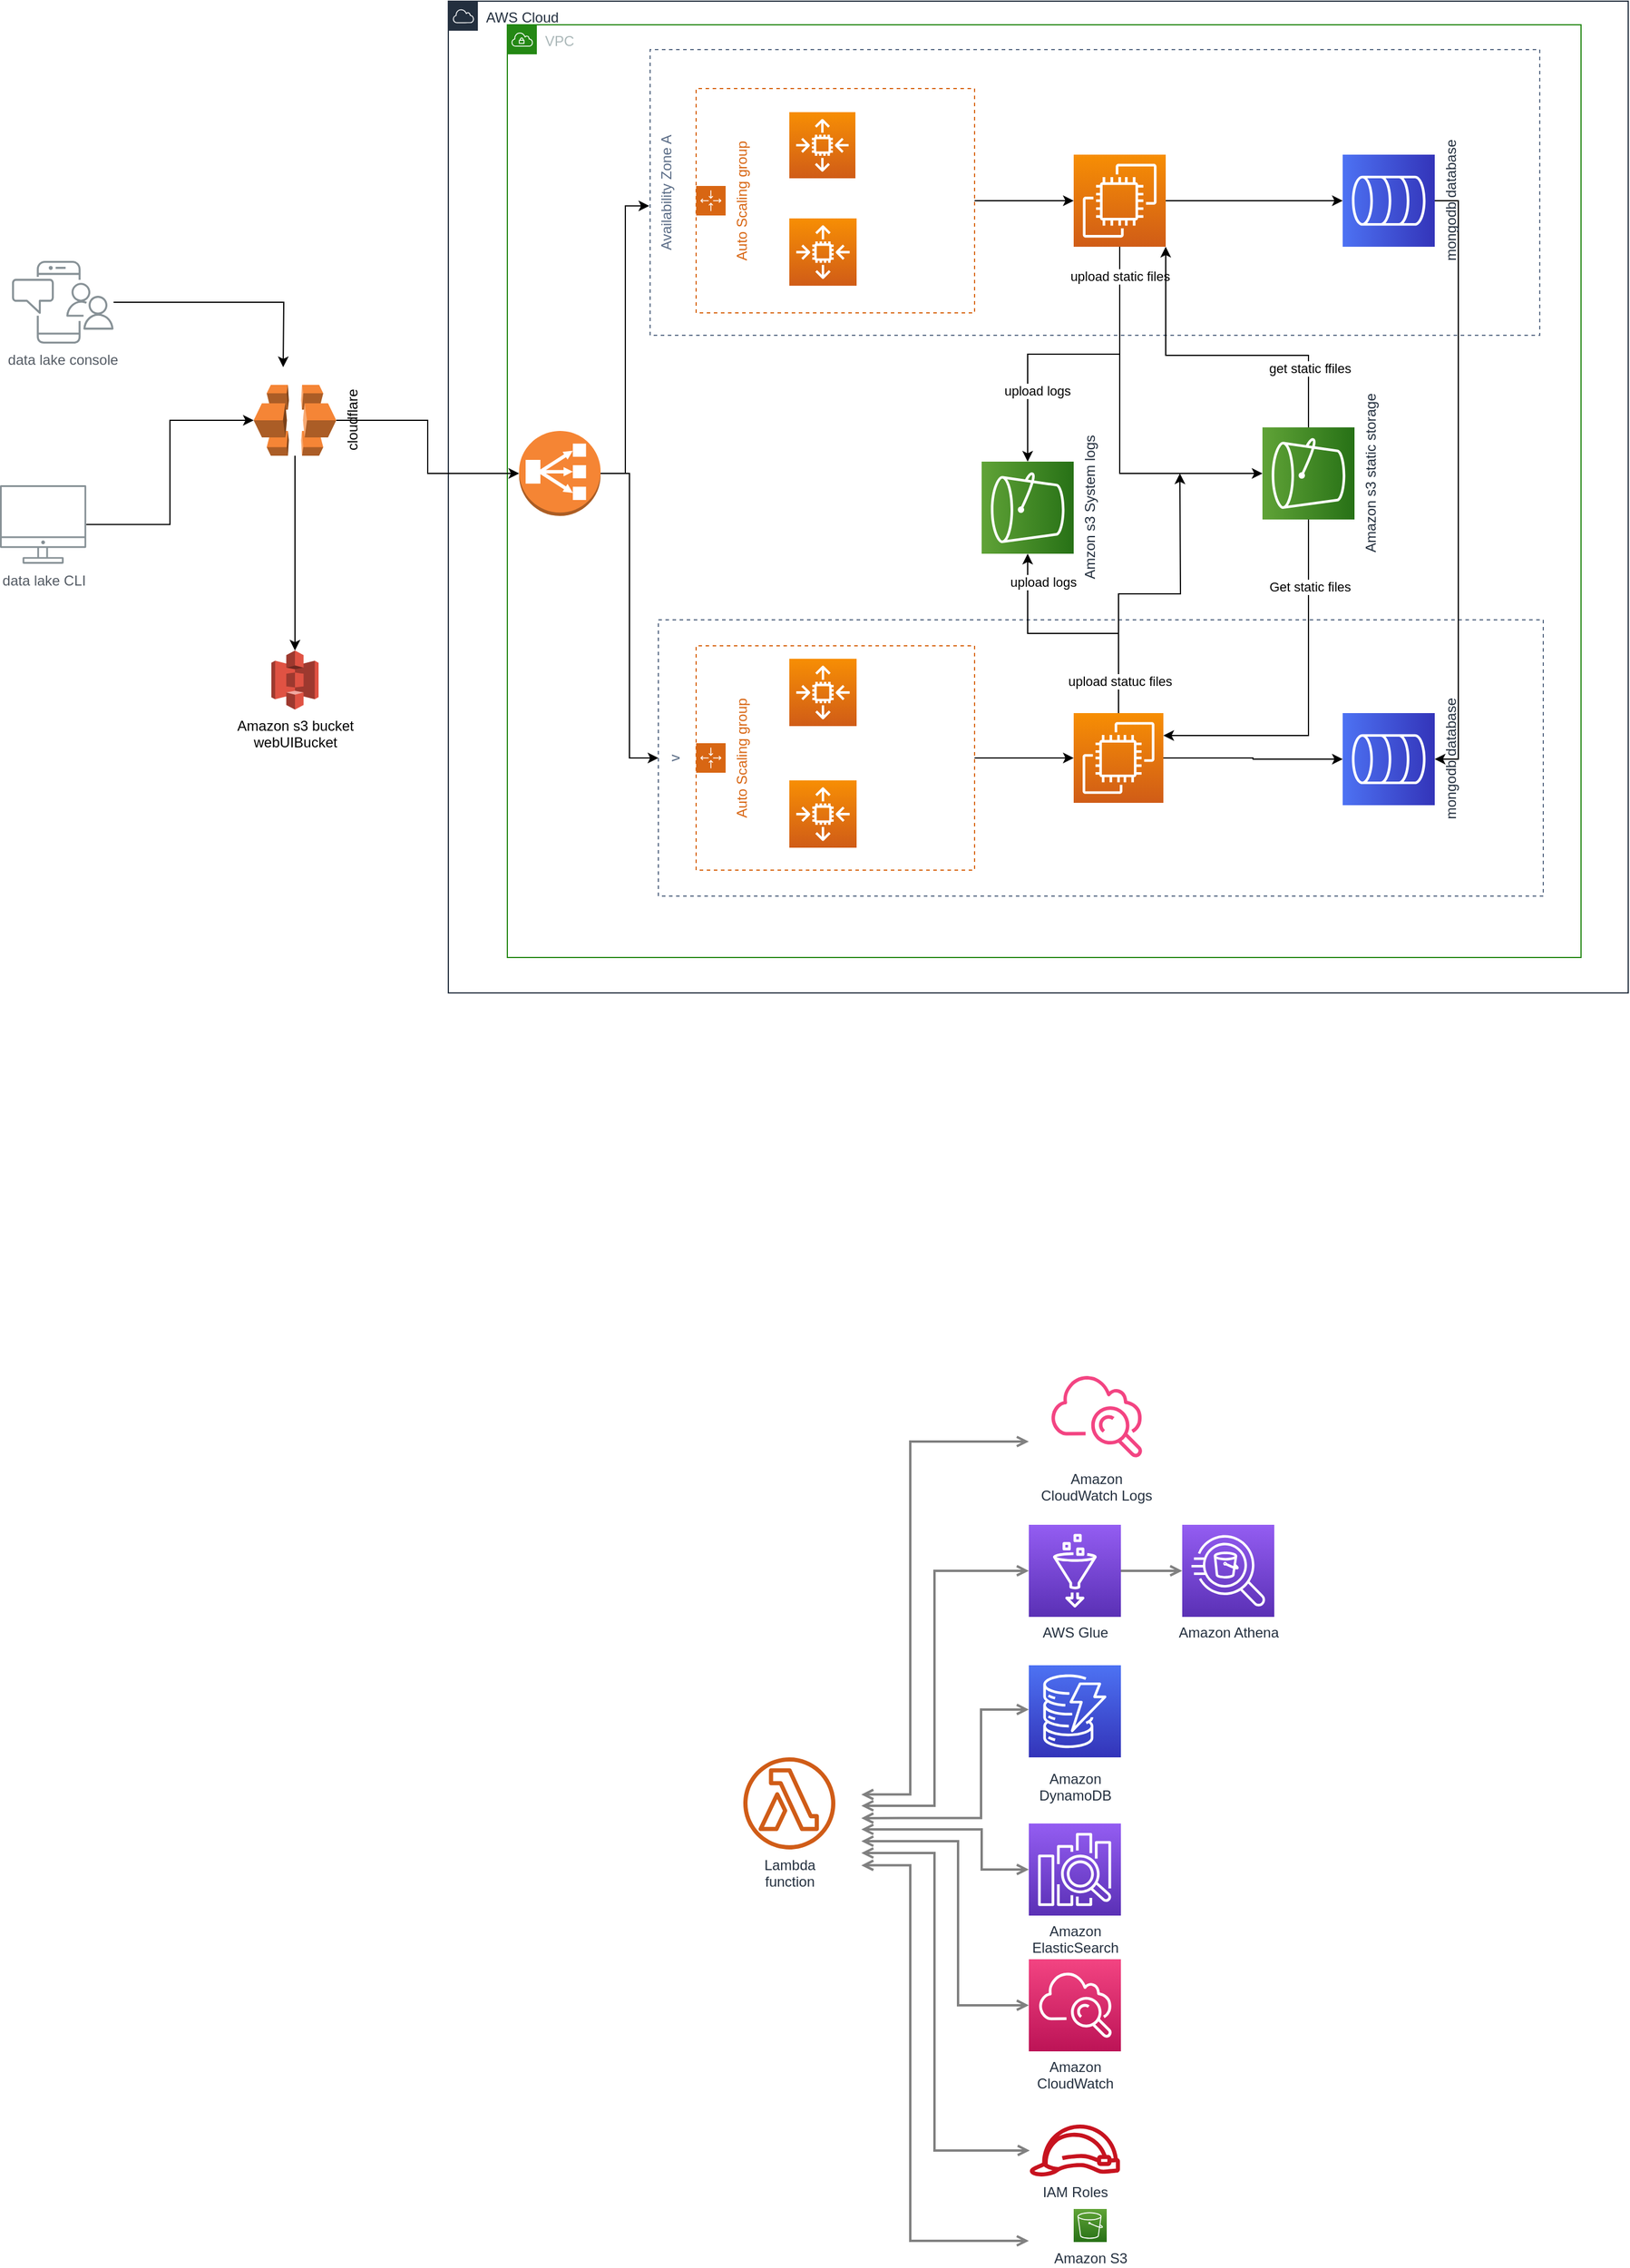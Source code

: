 <mxfile version="16.6.1" type="github">
  <diagram id="Ht1M8jgEwFfnCIfOTk4-" name="Page-1">
    <mxGraphModel dx="2031" dy="1916" grid="1" gridSize="10" guides="1" tooltips="1" connect="1" arrows="1" fold="1" page="1" pageScale="1" pageWidth="1169" pageHeight="827" math="0" shadow="0">
      <root>
        <mxCell id="0" />
        <mxCell id="1" parent="0" />
        <mxCell id="wK_jmQbpNAagQ-1HNrD2-12" style="edgeStyle=orthogonalEdgeStyle;rounded=0;orthogonalLoop=1;jettySize=auto;html=1;entryX=0.5;entryY=0;entryDx=0;entryDy=0;entryPerimeter=0;" edge="1" parent="1" source="UEzPUAAOIrF-is8g5C7q-109" target="wK_jmQbpNAagQ-1HNrD2-15">
          <mxGeometry relative="1" as="geometry">
            <mxPoint x="380" y="170" as="targetPoint" />
          </mxGeometry>
        </mxCell>
        <mxCell id="UEzPUAAOIrF-is8g5C7q-109" value="data lake CLI" style="outlineConnect=0;gradientColor=none;fontColor=#545B64;strokeColor=none;fillColor=#879196;dashed=0;verticalLabelPosition=bottom;verticalAlign=top;align=center;html=1;fontSize=12;fontStyle=0;aspect=fixed;shape=mxgraph.aws4.illustration_desktop;pointerEvents=1;labelBackgroundColor=#ffffff;" parent="1" vertex="1">
          <mxGeometry x="180" y="210" width="73.08" height="66.5" as="geometry" />
        </mxCell>
        <mxCell id="wK_jmQbpNAagQ-1HNrD2-21" style="edgeStyle=orthogonalEdgeStyle;rounded=0;orthogonalLoop=1;jettySize=auto;html=1;" edge="1" parent="1" source="UEzPUAAOIrF-is8g5C7q-110">
          <mxGeometry relative="1" as="geometry">
            <mxPoint x="420" y="110" as="targetPoint" />
          </mxGeometry>
        </mxCell>
        <mxCell id="UEzPUAAOIrF-is8g5C7q-110" value="data lake console" style="outlineConnect=0;gradientColor=none;fontColor=#545B64;strokeColor=none;fillColor=#879196;dashed=0;verticalLabelPosition=bottom;verticalAlign=top;align=center;html=1;fontSize=12;fontStyle=0;aspect=fixed;shape=mxgraph.aws4.illustration_notification;pointerEvents=1;labelBackgroundColor=#ffffff;" parent="1" vertex="1">
          <mxGeometry x="190" y="20" width="86.42" height="70" as="geometry" />
        </mxCell>
        <mxCell id="wK_jmQbpNAagQ-1HNrD2-1" value="AWS Cloud" style="points=[[0,0],[0.25,0],[0.5,0],[0.75,0],[1,0],[1,0.25],[1,0.5],[1,0.75],[1,1],[0.75,1],[0.5,1],[0.25,1],[0,1],[0,0.75],[0,0.5],[0,0.25]];outlineConnect=0;gradientColor=none;html=1;whiteSpace=wrap;fontSize=12;fontStyle=0;container=1;pointerEvents=0;collapsible=0;recursiveResize=0;shape=mxgraph.aws4.group;grIcon=mxgraph.aws4.group_aws_cloud;strokeColor=#232F3E;fillColor=none;verticalAlign=top;align=left;spacingLeft=30;fontColor=#232F3E;dashed=0;" vertex="1" parent="1">
          <mxGeometry x="560" y="-200" width="1000" height="840" as="geometry" />
        </mxCell>
        <mxCell id="wK_jmQbpNAagQ-1HNrD2-2" value="VPC" style="points=[[0,0],[0.25,0],[0.5,0],[0.75,0],[1,0],[1,0.25],[1,0.5],[1,0.75],[1,1],[0.75,1],[0.5,1],[0.25,1],[0,1],[0,0.75],[0,0.5],[0,0.25]];outlineConnect=0;gradientColor=none;html=1;whiteSpace=wrap;fontSize=12;fontStyle=0;container=1;pointerEvents=0;collapsible=0;recursiveResize=0;shape=mxgraph.aws4.group;grIcon=mxgraph.aws4.group_vpc;strokeColor=#248814;fillColor=none;verticalAlign=top;align=left;spacingLeft=30;fontColor=#AAB7B8;dashed=0;" vertex="1" parent="wK_jmQbpNAagQ-1HNrD2-1">
          <mxGeometry x="50" y="20" width="910" height="790" as="geometry" />
        </mxCell>
        <mxCell id="wK_jmQbpNAagQ-1HNrD2-50" style="edgeStyle=orthogonalEdgeStyle;rounded=0;orthogonalLoop=1;jettySize=auto;html=1;entryX=0.5;entryY=0;entryDx=0;entryDy=0;" edge="1" parent="wK_jmQbpNAagQ-1HNrD2-2" source="wK_jmQbpNAagQ-1HNrD2-25" target="wK_jmQbpNAagQ-1HNrD2-27">
          <mxGeometry relative="1" as="geometry" />
        </mxCell>
        <mxCell id="wK_jmQbpNAagQ-1HNrD2-51" style="edgeStyle=orthogonalEdgeStyle;rounded=0;orthogonalLoop=1;jettySize=auto;html=1;entryX=0.453;entryY=-0.001;entryDx=0;entryDy=0;entryPerimeter=0;" edge="1" parent="wK_jmQbpNAagQ-1HNrD2-2" source="wK_jmQbpNAagQ-1HNrD2-25" target="wK_jmQbpNAagQ-1HNrD2-26">
          <mxGeometry relative="1" as="geometry" />
        </mxCell>
        <mxCell id="wK_jmQbpNAagQ-1HNrD2-25" value="" style="outlineConnect=0;dashed=0;verticalLabelPosition=bottom;verticalAlign=top;align=center;html=1;shape=mxgraph.aws3.classic_load_balancer;fillColor=#F58534;gradientColor=none;" vertex="1" parent="wK_jmQbpNAagQ-1HNrD2-2">
          <mxGeometry x="10" y="344" width="69" height="72" as="geometry" />
        </mxCell>
        <mxCell id="wK_jmQbpNAagQ-1HNrD2-26" value="Availability Zone A&#xa;" style="fillColor=none;strokeColor=#5A6C86;dashed=1;verticalAlign=top;fontStyle=0;fontColor=#5A6C86;rotation=-90;" vertex="1" parent="wK_jmQbpNAagQ-1HNrD2-2">
          <mxGeometry x="377" y="-235" width="242" height="754" as="geometry" />
        </mxCell>
        <mxCell id="wK_jmQbpNAagQ-1HNrD2-27" value="v" style="fillColor=none;strokeColor=#5A6C86;dashed=1;verticalAlign=top;fontStyle=0;fontColor=#5A6C86;rotation=-90;" vertex="1" parent="wK_jmQbpNAagQ-1HNrD2-2">
          <mxGeometry x="386" y="246" width="234" height="750" as="geometry" />
        </mxCell>
        <mxCell id="wK_jmQbpNAagQ-1HNrD2-52" style="edgeStyle=orthogonalEdgeStyle;rounded=0;orthogonalLoop=1;jettySize=auto;html=1;exitX=0.5;exitY=1;exitDx=0;exitDy=0;entryX=0;entryY=0.5;entryDx=0;entryDy=0;entryPerimeter=0;" edge="1" parent="wK_jmQbpNAagQ-1HNrD2-2" source="wK_jmQbpNAagQ-1HNrD2-30" target="wK_jmQbpNAagQ-1HNrD2-41">
          <mxGeometry relative="1" as="geometry" />
        </mxCell>
        <mxCell id="wK_jmQbpNAagQ-1HNrD2-30" value="Auto Scaling group" style="points=[[0,0],[0.25,0],[0.5,0],[0.75,0],[1,0],[1,0.25],[1,0.5],[1,0.75],[1,1],[0.75,1],[0.5,1],[0.25,1],[0,1],[0,0.75],[0,0.5],[0,0.25]];outlineConnect=0;gradientColor=none;html=1;whiteSpace=wrap;fontSize=12;fontStyle=0;container=1;pointerEvents=0;collapsible=0;recursiveResize=0;shape=mxgraph.aws4.groupCenter;grIcon=mxgraph.aws4.group_auto_scaling_group;grStroke=1;strokeColor=#D86613;fillColor=none;verticalAlign=top;align=center;fontColor=#D86613;dashed=1;spacingTop=25;rotation=-90;" vertex="1" parent="wK_jmQbpNAagQ-1HNrD2-2">
          <mxGeometry x="183" y="31" width="190" height="236" as="geometry" />
        </mxCell>
        <mxCell id="wK_jmQbpNAagQ-1HNrD2-53" style="edgeStyle=orthogonalEdgeStyle;rounded=0;orthogonalLoop=1;jettySize=auto;html=1;exitX=0.5;exitY=1;exitDx=0;exitDy=0;entryX=0;entryY=0.5;entryDx=0;entryDy=0;entryPerimeter=0;" edge="1" parent="wK_jmQbpNAagQ-1HNrD2-2" source="wK_jmQbpNAagQ-1HNrD2-38" target="wK_jmQbpNAagQ-1HNrD2-44">
          <mxGeometry relative="1" as="geometry" />
        </mxCell>
        <mxCell id="wK_jmQbpNAagQ-1HNrD2-38" value="Auto Scaling group" style="points=[[0,0],[0.25,0],[0.5,0],[0.75,0],[1,0],[1,0.25],[1,0.5],[1,0.75],[1,1],[0.75,1],[0.5,1],[0.25,1],[0,1],[0,0.75],[0,0.5],[0,0.25]];outlineConnect=0;gradientColor=none;html=1;whiteSpace=wrap;fontSize=12;fontStyle=0;container=1;pointerEvents=0;collapsible=0;recursiveResize=0;shape=mxgraph.aws4.groupCenter;grIcon=mxgraph.aws4.group_auto_scaling_group;grStroke=1;strokeColor=#D86613;fillColor=none;verticalAlign=top;align=center;fontColor=#D86613;dashed=1;spacingTop=25;rotation=-90;" vertex="1" parent="wK_jmQbpNAagQ-1HNrD2-2">
          <mxGeometry x="183" y="503" width="190" height="236" as="geometry" />
        </mxCell>
        <mxCell id="wK_jmQbpNAagQ-1HNrD2-43" value="" style="sketch=0;points=[[0,0,0],[0.25,0,0],[0.5,0,0],[0.75,0,0],[1,0,0],[0,1,0],[0.25,1,0],[0.5,1,0],[0.75,1,0],[1,1,0],[0,0.25,0],[0,0.5,0],[0,0.75,0],[1,0.25,0],[1,0.5,0],[1,0.75,0]];outlineConnect=0;fontColor=#232F3E;gradientColor=#F78E04;gradientDirection=north;fillColor=#D05C17;strokeColor=#ffffff;dashed=0;verticalLabelPosition=bottom;verticalAlign=top;align=center;html=1;fontSize=12;fontStyle=0;aspect=fixed;shape=mxgraph.aws4.resourceIcon;resIcon=mxgraph.aws4.auto_scaling2;" vertex="1" parent="wK_jmQbpNAagQ-1HNrD2-38">
          <mxGeometry x="56" y="137" width="57" height="57" as="geometry" />
        </mxCell>
        <mxCell id="wK_jmQbpNAagQ-1HNrD2-40" value="" style="sketch=0;points=[[0,0,0],[0.25,0,0],[0.5,0,0],[0.75,0,0],[1,0,0],[0,1,0],[0.25,1,0],[0.5,1,0],[0.75,1,0],[1,1,0],[0,0.25,0],[0,0.5,0],[0,0.75,0],[1,0.25,0],[1,0.5,0],[1,0.75,0]];outlineConnect=0;fontColor=#232F3E;gradientColor=#F78E04;gradientDirection=north;fillColor=#D05C17;strokeColor=#ffffff;dashed=0;verticalLabelPosition=bottom;verticalAlign=top;align=center;html=1;fontSize=12;fontStyle=0;aspect=fixed;shape=mxgraph.aws4.resourceIcon;resIcon=mxgraph.aws4.auto_scaling2;" vertex="1" parent="wK_jmQbpNAagQ-1HNrD2-2">
          <mxGeometry x="239" y="164" width="57" height="57" as="geometry" />
        </mxCell>
        <mxCell id="wK_jmQbpNAagQ-1HNrD2-39" value="" style="sketch=0;points=[[0,0,0],[0.25,0,0],[0.5,0,0],[0.75,0,0],[1,0,0],[0,1,0],[0.25,1,0],[0.5,1,0],[0.75,1,0],[1,1,0],[0,0.25,0],[0,0.5,0],[0,0.75,0],[1,0.25,0],[1,0.5,0],[1,0.75,0]];outlineConnect=0;fontColor=#232F3E;gradientColor=#F78E04;gradientDirection=north;fillColor=#D05C17;strokeColor=#ffffff;dashed=0;verticalLabelPosition=bottom;verticalAlign=top;align=center;html=1;fontSize=12;fontStyle=0;aspect=fixed;shape=mxgraph.aws4.resourceIcon;resIcon=mxgraph.aws4.auto_scaling2;" vertex="1" parent="wK_jmQbpNAagQ-1HNrD2-2">
          <mxGeometry x="239" y="74" width="56" height="56" as="geometry" />
        </mxCell>
        <mxCell id="wK_jmQbpNAagQ-1HNrD2-55" style="edgeStyle=orthogonalEdgeStyle;rounded=0;orthogonalLoop=1;jettySize=auto;html=1;entryX=1;entryY=0.5;entryDx=0;entryDy=0;entryPerimeter=0;" edge="1" parent="wK_jmQbpNAagQ-1HNrD2-2" source="wK_jmQbpNAagQ-1HNrD2-41" target="wK_jmQbpNAagQ-1HNrD2-54">
          <mxGeometry relative="1" as="geometry" />
        </mxCell>
        <mxCell id="wK_jmQbpNAagQ-1HNrD2-58" value="upload logs&lt;br&gt;" style="edgeLabel;html=1;align=center;verticalAlign=middle;resizable=0;points=[];" vertex="1" connectable="0" parent="wK_jmQbpNAagQ-1HNrD2-55">
          <mxGeometry x="0.264" y="-3" relative="1" as="geometry">
            <mxPoint x="3" y="34" as="offset" />
          </mxGeometry>
        </mxCell>
        <mxCell id="wK_jmQbpNAagQ-1HNrD2-62" style="edgeStyle=orthogonalEdgeStyle;rounded=0;orthogonalLoop=1;jettySize=auto;html=1;exitX=1;exitY=0.5;exitDx=0;exitDy=0;exitPerimeter=0;entryX=0.5;entryY=0;entryDx=0;entryDy=0;entryPerimeter=0;" edge="1" parent="wK_jmQbpNAagQ-1HNrD2-2" source="wK_jmQbpNAagQ-1HNrD2-41" target="wK_jmQbpNAagQ-1HNrD2-59">
          <mxGeometry relative="1" as="geometry" />
        </mxCell>
        <mxCell id="wK_jmQbpNAagQ-1HNrD2-65" style="edgeStyle=orthogonalEdgeStyle;rounded=0;orthogonalLoop=1;jettySize=auto;html=1;exitX=0.5;exitY=1;exitDx=0;exitDy=0;exitPerimeter=0;entryX=0.5;entryY=0;entryDx=0;entryDy=0;entryPerimeter=0;" edge="1" parent="wK_jmQbpNAagQ-1HNrD2-2" source="wK_jmQbpNAagQ-1HNrD2-41" target="wK_jmQbpNAagQ-1HNrD2-63">
          <mxGeometry relative="1" as="geometry" />
        </mxCell>
        <mxCell id="wK_jmQbpNAagQ-1HNrD2-67" value="upload static files&lt;br&gt;" style="edgeLabel;html=1;align=center;verticalAlign=middle;resizable=0;points=[];" vertex="1" connectable="0" parent="wK_jmQbpNAagQ-1HNrD2-65">
          <mxGeometry x="-0.843" relative="1" as="geometry">
            <mxPoint as="offset" />
          </mxGeometry>
        </mxCell>
        <mxCell id="wK_jmQbpNAagQ-1HNrD2-41" value="" style="sketch=0;points=[[0,0,0],[0.25,0,0],[0.5,0,0],[0.75,0,0],[1,0,0],[0,1,0],[0.25,1,0],[0.5,1,0],[0.75,1,0],[1,1,0],[0,0.25,0],[0,0.5,0],[0,0.75,0],[1,0.25,0],[1,0.5,0],[1,0.75,0]];outlineConnect=0;fontColor=#232F3E;gradientColor=#F78E04;gradientDirection=north;fillColor=#D05C17;strokeColor=#ffffff;dashed=0;verticalLabelPosition=bottom;verticalAlign=top;align=center;html=1;fontSize=12;fontStyle=0;aspect=fixed;shape=mxgraph.aws4.resourceIcon;resIcon=mxgraph.aws4.ec2;" vertex="1" parent="wK_jmQbpNAagQ-1HNrD2-2">
          <mxGeometry x="480" y="110" width="78" height="78" as="geometry" />
        </mxCell>
        <mxCell id="wK_jmQbpNAagQ-1HNrD2-42" value="" style="sketch=0;points=[[0,0,0],[0.25,0,0],[0.5,0,0],[0.75,0,0],[1,0,0],[0,1,0],[0.25,1,0],[0.5,1,0],[0.75,1,0],[1,1,0],[0,0.25,0],[0,0.5,0],[0,0.75,0],[1,0.25,0],[1,0.5,0],[1,0.75,0]];outlineConnect=0;fontColor=#232F3E;gradientColor=#F78E04;gradientDirection=north;fillColor=#D05C17;strokeColor=#ffffff;dashed=0;verticalLabelPosition=bottom;verticalAlign=top;align=center;html=1;fontSize=12;fontStyle=0;aspect=fixed;shape=mxgraph.aws4.resourceIcon;resIcon=mxgraph.aws4.auto_scaling2;" vertex="1" parent="wK_jmQbpNAagQ-1HNrD2-2">
          <mxGeometry x="239" y="537" width="57" height="57" as="geometry" />
        </mxCell>
        <mxCell id="wK_jmQbpNAagQ-1HNrD2-56" style="edgeStyle=orthogonalEdgeStyle;rounded=0;orthogonalLoop=1;jettySize=auto;html=1;entryX=0;entryY=0.5;entryDx=0;entryDy=0;entryPerimeter=0;" edge="1" parent="wK_jmQbpNAagQ-1HNrD2-2" source="wK_jmQbpNAagQ-1HNrD2-44" target="wK_jmQbpNAagQ-1HNrD2-54">
          <mxGeometry relative="1" as="geometry" />
        </mxCell>
        <mxCell id="wK_jmQbpNAagQ-1HNrD2-57" value="upload logs&lt;br&gt;" style="edgeLabel;html=1;align=center;verticalAlign=middle;resizable=0;points=[];" vertex="1" connectable="0" parent="wK_jmQbpNAagQ-1HNrD2-56">
          <mxGeometry x="0.247" y="7" relative="1" as="geometry">
            <mxPoint y="-51" as="offset" />
          </mxGeometry>
        </mxCell>
        <mxCell id="wK_jmQbpNAagQ-1HNrD2-61" style="edgeStyle=orthogonalEdgeStyle;rounded=0;orthogonalLoop=1;jettySize=auto;html=1;exitX=1;exitY=0.5;exitDx=0;exitDy=0;exitPerimeter=0;entryX=0.5;entryY=0;entryDx=0;entryDy=0;entryPerimeter=0;" edge="1" parent="wK_jmQbpNAagQ-1HNrD2-2" source="wK_jmQbpNAagQ-1HNrD2-44" target="wK_jmQbpNAagQ-1HNrD2-60">
          <mxGeometry relative="1" as="geometry" />
        </mxCell>
        <mxCell id="wK_jmQbpNAagQ-1HNrD2-44" value="" style="sketch=0;points=[[0,0,0],[0.25,0,0],[0.5,0,0],[0.75,0,0],[1,0,0],[0,1,0],[0.25,1,0],[0.5,1,0],[0.75,1,0],[1,1,0],[0,0.25,0],[0,0.5,0],[0,0.75,0],[1,0.25,0],[1,0.5,0],[1,0.75,0]];outlineConnect=0;fontColor=#232F3E;gradientColor=#F78E04;gradientDirection=north;fillColor=#D05C17;strokeColor=#ffffff;dashed=0;verticalLabelPosition=bottom;verticalAlign=top;align=center;html=1;fontSize=12;fontStyle=0;aspect=fixed;shape=mxgraph.aws4.resourceIcon;resIcon=mxgraph.aws4.ec2;" vertex="1" parent="wK_jmQbpNAagQ-1HNrD2-2">
          <mxGeometry x="480" y="583" width="76" height="76" as="geometry" />
        </mxCell>
        <mxCell id="wK_jmQbpNAagQ-1HNrD2-54" value="Amzon s3 System logs&lt;br&gt;" style="sketch=0;points=[[0,0,0],[0.25,0,0],[0.5,0,0],[0.75,0,0],[1,0,0],[0,1,0],[0.25,1,0],[0.5,1,0],[0.75,1,0],[1,1,0],[0,0.25,0],[0,0.5,0],[0,0.75,0],[1,0.25,0],[1,0.5,0],[1,0.75,0]];outlineConnect=0;fontColor=#232F3E;gradientColor=#60A337;gradientDirection=north;fillColor=#277116;strokeColor=#ffffff;dashed=0;verticalLabelPosition=bottom;verticalAlign=top;align=center;html=1;fontSize=12;fontStyle=0;aspect=fixed;shape=mxgraph.aws4.resourceIcon;resIcon=mxgraph.aws4.s3;rotation=-90;" vertex="1" parent="wK_jmQbpNAagQ-1HNrD2-2">
          <mxGeometry x="402" y="370" width="78" height="78" as="geometry" />
        </mxCell>
        <mxCell id="wK_jmQbpNAagQ-1HNrD2-74" style="edgeStyle=orthogonalEdgeStyle;rounded=0;orthogonalLoop=1;jettySize=auto;html=1;exitX=0.5;exitY=1;exitDx=0;exitDy=0;exitPerimeter=0;entryX=0.5;entryY=1;entryDx=0;entryDy=0;entryPerimeter=0;" edge="1" parent="wK_jmQbpNAagQ-1HNrD2-2" source="wK_jmQbpNAagQ-1HNrD2-59" target="wK_jmQbpNAagQ-1HNrD2-60">
          <mxGeometry relative="1" as="geometry" />
        </mxCell>
        <mxCell id="wK_jmQbpNAagQ-1HNrD2-59" value="mongodb database&lt;br&gt;" style="sketch=0;points=[[0,0,0],[0.25,0,0],[0.5,0,0],[0.75,0,0],[1,0,0],[0,1,0],[0.25,1,0],[0.5,1,0],[0.75,1,0],[1,1,0],[0,0.25,0],[0,0.5,0],[0,0.75,0],[1,0.25,0],[1,0.5,0],[1,0.75,0]];outlineConnect=0;fontColor=#232F3E;gradientColor=#4D72F3;gradientDirection=north;fillColor=#3334B9;strokeColor=#ffffff;dashed=0;verticalLabelPosition=bottom;verticalAlign=top;align=center;html=1;fontSize=12;fontStyle=0;aspect=fixed;shape=mxgraph.aws4.resourceIcon;resIcon=mxgraph.aws4.database;rotation=-90;" vertex="1" parent="wK_jmQbpNAagQ-1HNrD2-2">
          <mxGeometry x="708" y="110" width="78" height="78" as="geometry" />
        </mxCell>
        <mxCell id="wK_jmQbpNAagQ-1HNrD2-60" value="mongodb database&lt;br&gt;" style="sketch=0;points=[[0,0,0],[0.25,0,0],[0.5,0,0],[0.75,0,0],[1,0,0],[0,1,0],[0.25,1,0],[0.5,1,0],[0.75,1,0],[1,1,0],[0,0.25,0],[0,0.5,0],[0,0.75,0],[1,0.25,0],[1,0.5,0],[1,0.75,0]];outlineConnect=0;fontColor=#232F3E;gradientColor=#4D72F3;gradientDirection=north;fillColor=#3334B9;strokeColor=#ffffff;dashed=0;verticalLabelPosition=bottom;verticalAlign=top;align=center;html=1;fontSize=12;fontStyle=0;aspect=fixed;shape=mxgraph.aws4.resourceIcon;resIcon=mxgraph.aws4.database;rotation=-90;" vertex="1" parent="wK_jmQbpNAagQ-1HNrD2-2">
          <mxGeometry x="708" y="583" width="78" height="78" as="geometry" />
        </mxCell>
        <mxCell id="wK_jmQbpNAagQ-1HNrD2-69" style="edgeStyle=orthogonalEdgeStyle;rounded=0;orthogonalLoop=1;jettySize=auto;html=1;exitX=1;exitY=0.5;exitDx=0;exitDy=0;exitPerimeter=0;entryX=1;entryY=1;entryDx=0;entryDy=0;entryPerimeter=0;" edge="1" parent="wK_jmQbpNAagQ-1HNrD2-2" source="wK_jmQbpNAagQ-1HNrD2-63" target="wK_jmQbpNAagQ-1HNrD2-41">
          <mxGeometry relative="1" as="geometry">
            <Array as="points">
              <mxPoint x="679" y="280" />
              <mxPoint x="558" y="280" />
            </Array>
          </mxGeometry>
        </mxCell>
        <mxCell id="wK_jmQbpNAagQ-1HNrD2-73" value="get static ffiles&lt;br&gt;" style="edgeLabel;html=1;align=center;verticalAlign=middle;resizable=0;points=[];" vertex="1" connectable="0" parent="wK_jmQbpNAagQ-1HNrD2-69">
          <mxGeometry x="-0.636" y="-1" relative="1" as="geometry">
            <mxPoint as="offset" />
          </mxGeometry>
        </mxCell>
        <mxCell id="wK_jmQbpNAagQ-1HNrD2-76" style="edgeStyle=orthogonalEdgeStyle;rounded=0;orthogonalLoop=1;jettySize=auto;html=1;exitX=0;exitY=0.5;exitDx=0;exitDy=0;exitPerimeter=0;entryX=1;entryY=0.25;entryDx=0;entryDy=0;entryPerimeter=0;" edge="1" parent="wK_jmQbpNAagQ-1HNrD2-2" source="wK_jmQbpNAagQ-1HNrD2-63" target="wK_jmQbpNAagQ-1HNrD2-44">
          <mxGeometry relative="1" as="geometry" />
        </mxCell>
        <mxCell id="wK_jmQbpNAagQ-1HNrD2-77" value="Get static files&lt;br&gt;" style="edgeLabel;html=1;align=center;verticalAlign=middle;resizable=0;points=[];" vertex="1" connectable="0" parent="wK_jmQbpNAagQ-1HNrD2-76">
          <mxGeometry x="-0.629" y="1" relative="1" as="geometry">
            <mxPoint as="offset" />
          </mxGeometry>
        </mxCell>
        <mxCell id="wK_jmQbpNAagQ-1HNrD2-63" value="Amazon s3 static storage&lt;br&gt;" style="sketch=0;points=[[0,0,0],[0.25,0,0],[0.5,0,0],[0.75,0,0],[1,0,0],[0,1,0],[0.25,1,0],[0.5,1,0],[0.75,1,0],[1,1,0],[0,0.25,0],[0,0.5,0],[0,0.75,0],[1,0.25,0],[1,0.5,0],[1,0.75,0]];outlineConnect=0;fontColor=#232F3E;gradientColor=#60A337;gradientDirection=north;fillColor=#277116;strokeColor=#ffffff;dashed=0;verticalLabelPosition=bottom;verticalAlign=top;align=center;html=1;fontSize=12;fontStyle=0;aspect=fixed;shape=mxgraph.aws4.resourceIcon;resIcon=mxgraph.aws4.s3;rotation=-90;" vertex="1" parent="wK_jmQbpNAagQ-1HNrD2-2">
          <mxGeometry x="640" y="341" width="78" height="78" as="geometry" />
        </mxCell>
        <mxCell id="UEzPUAAOIrF-is8g5C7q-130" style="edgeStyle=orthogonalEdgeStyle;rounded=0;orthogonalLoop=1;jettySize=auto;html=1;startArrow=open;startFill=0;endArrow=open;endFill=0;strokeWidth=2;strokeColor=#808080;" parent="1" edge="1">
          <mxGeometry relative="1" as="geometry">
            <Array as="points">
              <mxPoint x="951.5" y="1318.94" />
              <mxPoint x="951.5" y="1019.94" />
            </Array>
            <mxPoint x="909.999" y="1318.94" as="sourcePoint" />
            <mxPoint x="1052" y="1019.996" as="targetPoint" />
          </mxGeometry>
        </mxCell>
        <mxCell id="UEzPUAAOIrF-is8g5C7q-131" style="edgeStyle=orthogonalEdgeStyle;rounded=0;orthogonalLoop=1;jettySize=auto;html=1;startArrow=open;startFill=0;endArrow=open;endFill=0;strokeWidth=2;strokeColor=#808080;" parent="1" target="UEzPUAAOIrF-is8g5C7q-117" edge="1">
          <mxGeometry relative="1" as="geometry">
            <Array as="points">
              <mxPoint x="972" y="1328.44" />
              <mxPoint x="972" y="1129.44" />
            </Array>
            <mxPoint x="909.999" y="1328.496" as="sourcePoint" />
          </mxGeometry>
        </mxCell>
        <mxCell id="UEzPUAAOIrF-is8g5C7q-132" style="edgeStyle=orthogonalEdgeStyle;rounded=0;orthogonalLoop=1;jettySize=auto;html=1;startArrow=open;startFill=0;endArrow=open;endFill=0;strokeWidth=2;strokeColor=#808080;" parent="1" target="UEzPUAAOIrF-is8g5C7q-119" edge="1">
          <mxGeometry relative="1" as="geometry">
            <Array as="points">
              <mxPoint x="1011.5" y="1338.94" />
              <mxPoint x="1011.5" y="1246.94" />
            </Array>
            <mxPoint x="909.999" y="1338.94" as="sourcePoint" />
          </mxGeometry>
        </mxCell>
        <mxCell id="UEzPUAAOIrF-is8g5C7q-133" style="edgeStyle=orthogonalEdgeStyle;rounded=0;orthogonalLoop=1;jettySize=auto;html=1;startArrow=open;startFill=0;endArrow=open;endFill=0;strokeWidth=2;strokeColor=#808080;" parent="1" target="UEzPUAAOIrF-is8g5C7q-120" edge="1">
          <mxGeometry relative="1" as="geometry">
            <Array as="points">
              <mxPoint x="1012" y="1348.44" />
              <mxPoint x="1012" y="1382.44" />
            </Array>
            <mxPoint x="909.999" y="1348.496" as="sourcePoint" />
          </mxGeometry>
        </mxCell>
        <mxCell id="UEzPUAAOIrF-is8g5C7q-134" style="edgeStyle=orthogonalEdgeStyle;rounded=0;orthogonalLoop=1;jettySize=auto;html=1;startArrow=open;startFill=0;endArrow=open;endFill=0;strokeWidth=2;strokeColor=#808080;" parent="1" target="UEzPUAAOIrF-is8g5C7q-121" edge="1">
          <mxGeometry relative="1" as="geometry">
            <Array as="points">
              <mxPoint x="992" y="1358.44" />
              <mxPoint x="992" y="1497.44" />
            </Array>
            <mxPoint x="909.999" y="1358.496" as="sourcePoint" />
          </mxGeometry>
        </mxCell>
        <mxCell id="UEzPUAAOIrF-is8g5C7q-135" style="edgeStyle=orthogonalEdgeStyle;rounded=0;orthogonalLoop=1;jettySize=auto;html=1;startArrow=open;startFill=0;endArrow=open;endFill=0;strokeWidth=2;strokeColor=#808080;" parent="1" target="UEzPUAAOIrF-is8g5C7q-122" edge="1">
          <mxGeometry relative="1" as="geometry">
            <Array as="points">
              <mxPoint x="972" y="1368.44" />
              <mxPoint x="972" y="1620.44" />
            </Array>
            <mxPoint x="909.999" y="1368.496" as="sourcePoint" />
          </mxGeometry>
        </mxCell>
        <mxCell id="UEzPUAAOIrF-is8g5C7q-136" style="edgeStyle=orthogonalEdgeStyle;rounded=0;orthogonalLoop=1;jettySize=auto;html=1;startArrow=open;startFill=0;endArrow=open;endFill=0;strokeWidth=2;strokeColor=#808080;" parent="1" edge="1">
          <mxGeometry relative="1" as="geometry">
            <Array as="points">
              <mxPoint x="951.5" y="1378.94" />
              <mxPoint x="951.5" y="1696.94" />
            </Array>
            <mxPoint x="909.999" y="1378.94" as="sourcePoint" />
            <mxPoint x="1052" y="1696.996" as="targetPoint" />
          </mxGeometry>
        </mxCell>
        <mxCell id="UEzPUAAOIrF-is8g5C7q-117" value="AWS Glue" style="outlineConnect=0;fontColor=#232F3E;gradientColor=#945DF2;gradientDirection=north;fillColor=#5A30B5;strokeColor=#ffffff;dashed=0;verticalLabelPosition=bottom;verticalAlign=top;align=center;html=1;fontSize=12;fontStyle=0;aspect=fixed;shape=mxgraph.aws4.resourceIcon;resIcon=mxgraph.aws4.glue;labelBackgroundColor=#ffffff;" parent="1" vertex="1">
          <mxGeometry x="1052.0" y="1090.44" width="78" height="78" as="geometry" />
        </mxCell>
        <mxCell id="UEzPUAAOIrF-is8g5C7q-137" value="" style="edgeStyle=orthogonalEdgeStyle;rounded=0;orthogonalLoop=1;jettySize=auto;html=1;startArrow=none;startFill=0;endArrow=open;endFill=0;strokeWidth=2;strokeColor=#808080;" parent="1" source="UEzPUAAOIrF-is8g5C7q-117" target="UEzPUAAOIrF-is8g5C7q-118" edge="1">
          <mxGeometry relative="1" as="geometry" />
        </mxCell>
        <mxCell id="UEzPUAAOIrF-is8g5C7q-119" value="Amazon&lt;br&gt;DynamoDB&lt;br&gt;" style="outlineConnect=0;fontColor=#232F3E;gradientColor=#4D72F3;gradientDirection=north;fillColor=#3334B9;strokeColor=#ffffff;dashed=0;verticalLabelPosition=bottom;verticalAlign=top;align=center;html=1;fontSize=12;fontStyle=0;aspect=fixed;shape=mxgraph.aws4.resourceIcon;resIcon=mxgraph.aws4.dynamodb;labelBackgroundColor=#ffffff;spacingTop=5;" parent="1" vertex="1">
          <mxGeometry x="1052.0" y="1209.44" width="78" height="78" as="geometry" />
        </mxCell>
        <mxCell id="UEzPUAAOIrF-is8g5C7q-120" value="Amazon&lt;br&gt;ElasticSearch&lt;br&gt;Service&lt;br&gt;" style="outlineConnect=0;fontColor=#232F3E;gradientColor=#945DF2;gradientDirection=north;fillColor=#5A30B5;strokeColor=#ffffff;dashed=0;verticalLabelPosition=bottom;verticalAlign=top;align=center;html=1;fontSize=12;fontStyle=0;aspect=fixed;shape=mxgraph.aws4.resourceIcon;resIcon=mxgraph.aws4.elasticsearch_service;labelBackgroundColor=#ffffff;" parent="1" vertex="1">
          <mxGeometry x="1052.0" y="1343.44" width="78" height="78" as="geometry" />
        </mxCell>
        <mxCell id="UEzPUAAOIrF-is8g5C7q-121" value="Amazon&lt;br&gt;CloudWatch&lt;br&gt;" style="outlineConnect=0;fontColor=#232F3E;gradientColor=#F34482;gradientDirection=north;fillColor=#BC1356;strokeColor=#ffffff;dashed=0;verticalLabelPosition=bottom;verticalAlign=top;align=center;html=1;fontSize=12;fontStyle=0;aspect=fixed;shape=mxgraph.aws4.resourceIcon;resIcon=mxgraph.aws4.cloudwatch;labelBackgroundColor=#ffffff;" parent="1" vertex="1">
          <mxGeometry x="1052.0" y="1458.44" width="78" height="78" as="geometry" />
        </mxCell>
        <mxCell id="UEzPUAAOIrF-is8g5C7q-122" value="IAM Roles" style="outlineConnect=0;fontColor=#232F3E;gradientColor=none;fillColor=#C7131F;strokeColor=none;dashed=0;verticalLabelPosition=bottom;verticalAlign=top;align=center;html=1;fontSize=12;fontStyle=0;aspect=fixed;pointerEvents=1;shape=mxgraph.aws4.role;labelBackgroundColor=#ffffff;" parent="1" vertex="1">
          <mxGeometry x="1052.0" y="1598.44" width="78" height="44" as="geometry" />
        </mxCell>
        <mxCell id="UEzPUAAOIrF-is8g5C7q-115" value="Lambda&lt;br&gt;function" style="outlineConnect=0;fontColor=#232F3E;gradientColor=none;fillColor=#D05C17;strokeColor=none;dashed=0;verticalLabelPosition=bottom;verticalAlign=top;align=center;html=1;fontSize=12;fontStyle=0;aspect=fixed;pointerEvents=1;shape=mxgraph.aws4.lambda_function;labelBackgroundColor=#ffffff;" parent="1" vertex="1">
          <mxGeometry x="810" y="1287.44" width="78" height="78" as="geometry" />
        </mxCell>
        <mxCell id="UEzPUAAOIrF-is8g5C7q-118" value="Amazon Athena" style="outlineConnect=0;fontColor=#232F3E;gradientColor=#945DF2;gradientDirection=north;fillColor=#5A30B5;strokeColor=#ffffff;dashed=0;verticalLabelPosition=bottom;verticalAlign=top;align=center;html=1;fontSize=12;fontStyle=0;aspect=fixed;shape=mxgraph.aws4.resourceIcon;resIcon=mxgraph.aws4.athena;labelBackgroundColor=#ffffff;" parent="1" vertex="1">
          <mxGeometry x="1182" y="1090.44" width="78" height="78" as="geometry" />
        </mxCell>
        <mxCell id="UEzPUAAOIrF-is8g5C7q-123" value="Amazon&lt;br&gt;CloudWatch Logs&lt;br&gt;" style="outlineConnect=0;fontColor=#232F3E;gradientColor=none;gradientDirection=north;fillColor=#F34482;strokeColor=none;dashed=0;verticalLabelPosition=bottom;verticalAlign=top;align=center;html=1;fontSize=12;fontStyle=0;aspect=fixed;shape=mxgraph.aws4.cloudwatch;labelBackgroundColor=#ffffff;" parent="1" vertex="1">
          <mxGeometry x="1070.0" y="960" width="78" height="78" as="geometry" />
        </mxCell>
        <mxCell id="UEzPUAAOIrF-is8g5C7q-116" value="Amazon S3" style="outlineConnect=0;fontColor=#232F3E;gradientColor=#60A337;gradientDirection=north;fillColor=#277116;strokeColor=#ffffff;dashed=0;verticalLabelPosition=bottom;verticalAlign=top;align=center;html=1;fontSize=12;fontStyle=0;aspect=fixed;shape=mxgraph.aws4.resourceIcon;resIcon=mxgraph.aws4.s3;labelBackgroundColor=#ffffff;" parent="1" vertex="1">
          <mxGeometry x="1090" y="1670" width="28" height="28" as="geometry" />
        </mxCell>
        <mxCell id="wK_jmQbpNAagQ-1HNrD2-23" style="edgeStyle=orthogonalEdgeStyle;rounded=0;orthogonalLoop=1;jettySize=auto;html=1;exitX=0;exitY=0.5;exitDx=0;exitDy=0;exitPerimeter=0;" edge="1" parent="1" source="wK_jmQbpNAagQ-1HNrD2-15" target="wK_jmQbpNAagQ-1HNrD2-19">
          <mxGeometry relative="1" as="geometry" />
        </mxCell>
        <mxCell id="wK_jmQbpNAagQ-1HNrD2-45" style="edgeStyle=orthogonalEdgeStyle;rounded=0;orthogonalLoop=1;jettySize=auto;html=1;exitX=0.5;exitY=1;exitDx=0;exitDy=0;exitPerimeter=0;entryX=0;entryY=0.5;entryDx=0;entryDy=0;entryPerimeter=0;" edge="1" parent="1" source="wK_jmQbpNAagQ-1HNrD2-15" target="wK_jmQbpNAagQ-1HNrD2-25">
          <mxGeometry relative="1" as="geometry" />
        </mxCell>
        <mxCell id="wK_jmQbpNAagQ-1HNrD2-15" value="cloudflare&lt;br&gt;" style="outlineConnect=0;dashed=0;verticalLabelPosition=bottom;verticalAlign=top;align=center;html=1;shape=mxgraph.aws3.cloudfront;fillColor=#F58536;gradientColor=none;rotation=-90;" vertex="1" parent="1">
          <mxGeometry x="400" y="120" width="60" height="70" as="geometry" />
        </mxCell>
        <mxCell id="wK_jmQbpNAagQ-1HNrD2-19" value="Amazon s3 bucket&lt;br&gt;webUIBucket&lt;br&gt;" style="outlineConnect=0;dashed=0;verticalLabelPosition=bottom;verticalAlign=top;align=center;html=1;shape=mxgraph.aws3.s3;fillColor=#E05243;gradientColor=none;" vertex="1" parent="1">
          <mxGeometry x="410" y="350" width="40" height="50" as="geometry" />
        </mxCell>
        <mxCell id="wK_jmQbpNAagQ-1HNrD2-66" style="edgeStyle=orthogonalEdgeStyle;rounded=0;orthogonalLoop=1;jettySize=auto;html=1;exitX=0.5;exitY=0;exitDx=0;exitDy=0;exitPerimeter=0;" edge="1" parent="1" source="wK_jmQbpNAagQ-1HNrD2-44">
          <mxGeometry relative="1" as="geometry">
            <mxPoint x="1180" y="200" as="targetPoint" />
          </mxGeometry>
        </mxCell>
        <mxCell id="wK_jmQbpNAagQ-1HNrD2-68" value="upload statuc files" style="edgeLabel;html=1;align=center;verticalAlign=middle;resizable=0;points=[];" vertex="1" connectable="0" parent="wK_jmQbpNAagQ-1HNrD2-66">
          <mxGeometry x="-0.783" y="-1" relative="1" as="geometry">
            <mxPoint as="offset" />
          </mxGeometry>
        </mxCell>
      </root>
    </mxGraphModel>
  </diagram>
</mxfile>
